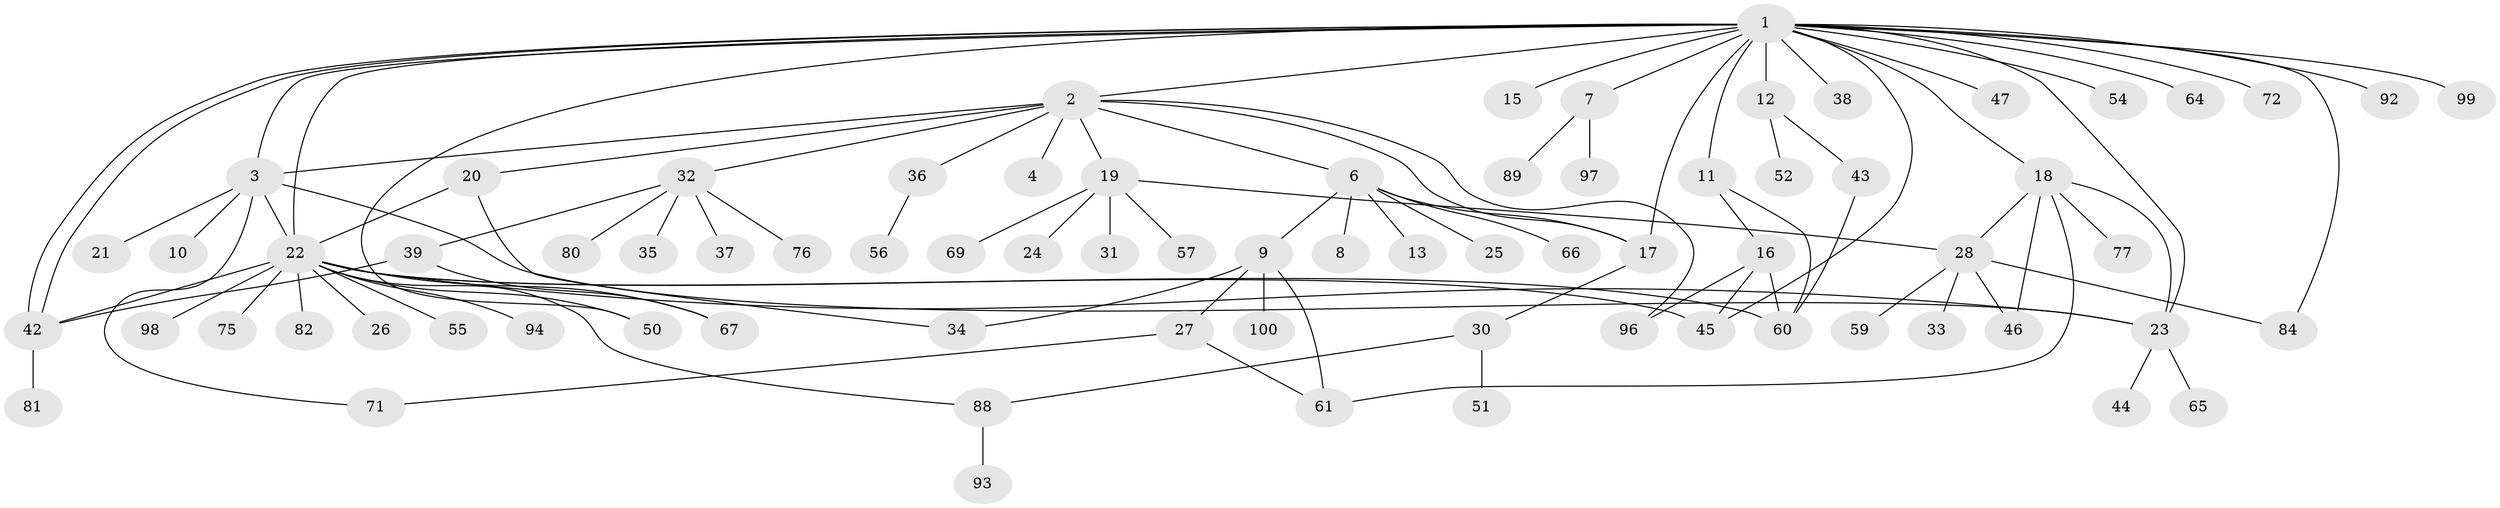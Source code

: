 // original degree distribution, {24: 0.01, 11: 0.01, 6: 0.02, 2: 0.17, 3: 0.1, 8: 0.01, 4: 0.06, 1: 0.54, 5: 0.02, 7: 0.05, 12: 0.01}
// Generated by graph-tools (version 1.1) at 2025/38/02/21/25 10:38:54]
// undirected, 76 vertices, 102 edges
graph export_dot {
graph [start="1"]
  node [color=gray90,style=filled];
  1 [super="+95"];
  2 [super="+79"];
  3 [super="+5"];
  4 [super="+14"];
  6 [super="+49"];
  7 [super="+87"];
  8;
  9 [super="+73"];
  10;
  11;
  12;
  13;
  15;
  16 [super="+78"];
  17;
  18 [super="+74"];
  19 [super="+90"];
  20 [super="+29"];
  21;
  22 [super="+41"];
  23 [super="+91"];
  24;
  25 [super="+40"];
  26 [super="+62"];
  27;
  28 [super="+53"];
  30 [super="+48"];
  31;
  32 [super="+68"];
  33;
  34;
  35;
  36 [super="+86"];
  37;
  38;
  39 [super="+70"];
  42;
  43;
  44;
  45 [super="+63"];
  46;
  47 [super="+58"];
  50;
  51;
  52;
  54;
  55;
  56;
  57;
  59;
  60 [super="+85"];
  61 [super="+83"];
  64;
  65;
  66;
  67;
  69;
  71;
  72;
  75;
  76;
  77;
  80;
  81;
  82;
  84;
  88;
  89;
  92;
  93;
  94;
  96;
  97;
  98;
  99;
  100;
  1 -- 2;
  1 -- 3;
  1 -- 7;
  1 -- 11;
  1 -- 12;
  1 -- 15;
  1 -- 17;
  1 -- 18;
  1 -- 22 [weight=2];
  1 -- 23;
  1 -- 38;
  1 -- 42;
  1 -- 42;
  1 -- 45;
  1 -- 47;
  1 -- 50;
  1 -- 54;
  1 -- 64;
  1 -- 72;
  1 -- 84;
  1 -- 92;
  1 -- 99;
  2 -- 4;
  2 -- 6;
  2 -- 17;
  2 -- 19;
  2 -- 20;
  2 -- 32;
  2 -- 36;
  2 -- 96;
  2 -- 3;
  3 -- 10;
  3 -- 21;
  3 -- 23;
  3 -- 71;
  3 -- 22;
  6 -- 8;
  6 -- 9;
  6 -- 13;
  6 -- 17;
  6 -- 25;
  6 -- 66;
  7 -- 89;
  7 -- 97;
  9 -- 27;
  9 -- 34;
  9 -- 100;
  9 -- 61;
  11 -- 16;
  11 -- 60;
  12 -- 43;
  12 -- 52;
  16 -- 60;
  16 -- 96;
  16 -- 45;
  17 -- 30;
  18 -- 28;
  18 -- 61;
  18 -- 77;
  18 -- 46;
  18 -- 23;
  19 -- 24;
  19 -- 28;
  19 -- 31;
  19 -- 57;
  19 -- 69;
  20 -- 22;
  20 -- 34;
  22 -- 23;
  22 -- 26;
  22 -- 42;
  22 -- 50;
  22 -- 67;
  22 -- 75;
  22 -- 82;
  22 -- 94;
  22 -- 98;
  22 -- 55;
  22 -- 88;
  22 -- 60;
  22 -- 45;
  23 -- 44;
  23 -- 65;
  27 -- 61;
  27 -- 71;
  28 -- 33;
  28 -- 46;
  28 -- 59;
  28 -- 84;
  30 -- 51;
  30 -- 88;
  32 -- 35;
  32 -- 37;
  32 -- 39;
  32 -- 76;
  32 -- 80;
  36 -- 56;
  39 -- 42;
  39 -- 67;
  42 -- 81;
  43 -- 60;
  88 -- 93;
}
